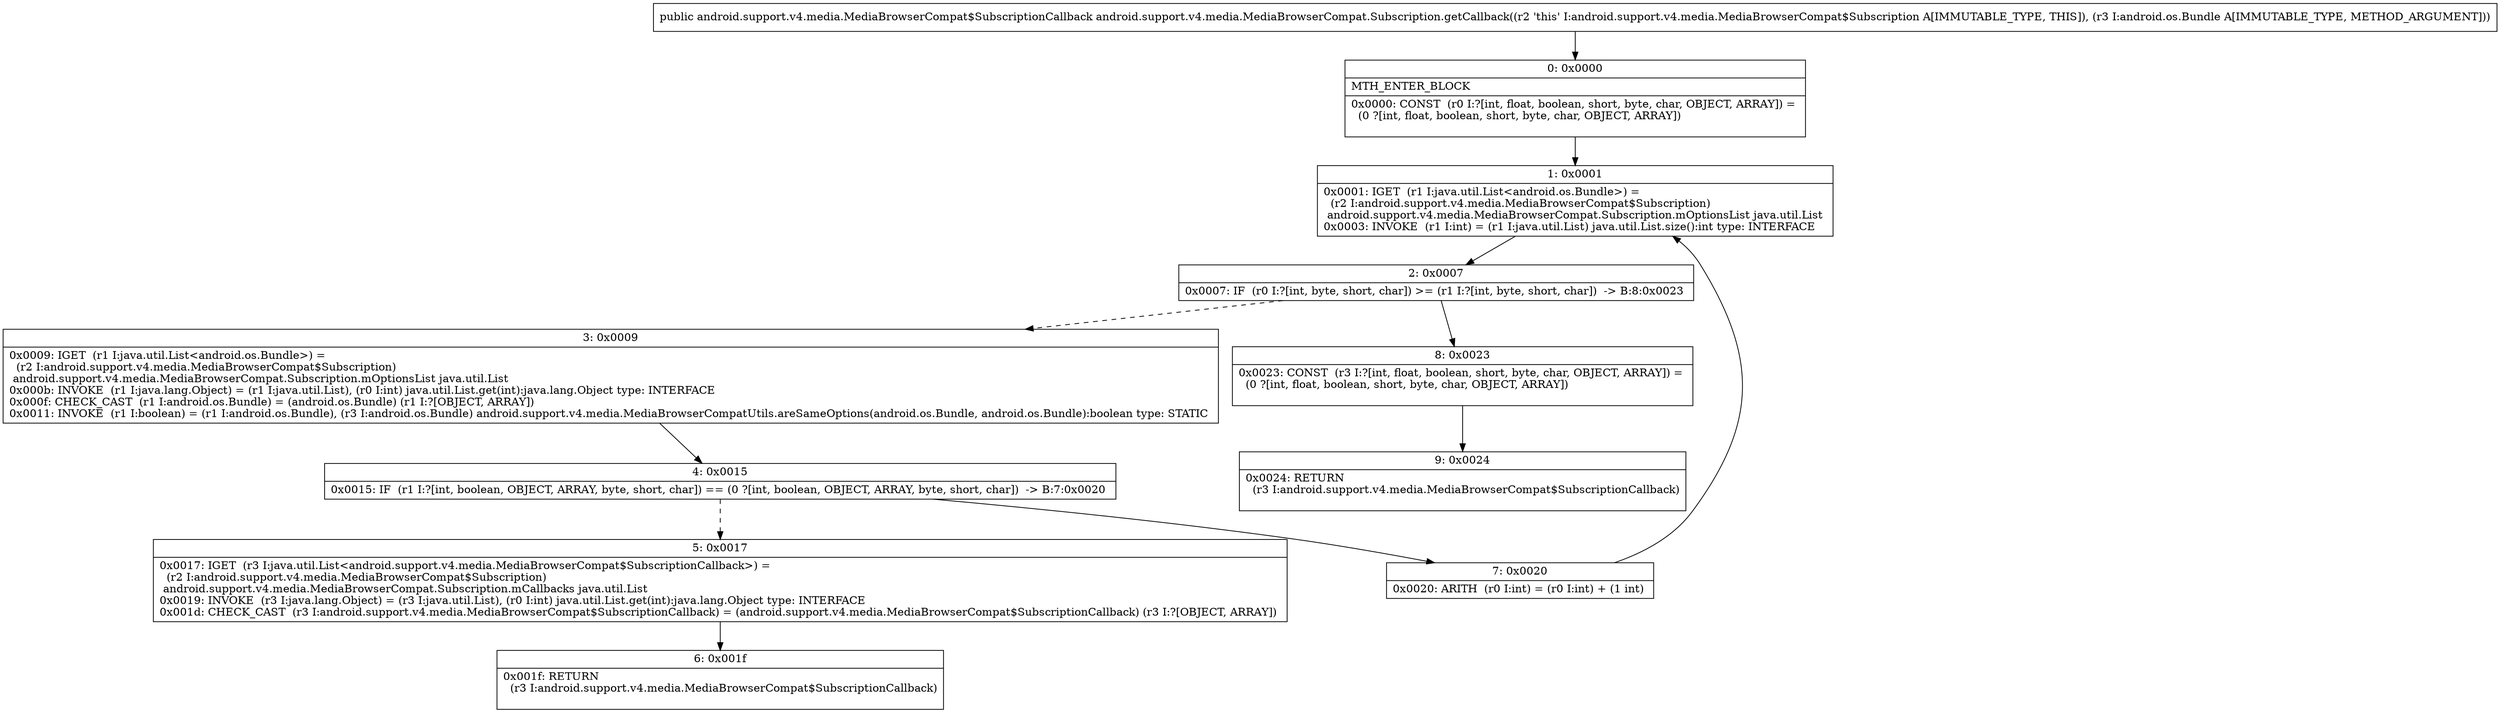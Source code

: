 digraph "CFG forandroid.support.v4.media.MediaBrowserCompat.Subscription.getCallback(Landroid\/os\/Bundle;)Landroid\/support\/v4\/media\/MediaBrowserCompat$SubscriptionCallback;" {
Node_0 [shape=record,label="{0\:\ 0x0000|MTH_ENTER_BLOCK\l|0x0000: CONST  (r0 I:?[int, float, boolean, short, byte, char, OBJECT, ARRAY]) = \l  (0 ?[int, float, boolean, short, byte, char, OBJECT, ARRAY])\l \l}"];
Node_1 [shape=record,label="{1\:\ 0x0001|0x0001: IGET  (r1 I:java.util.List\<android.os.Bundle\>) = \l  (r2 I:android.support.v4.media.MediaBrowserCompat$Subscription)\l android.support.v4.media.MediaBrowserCompat.Subscription.mOptionsList java.util.List \l0x0003: INVOKE  (r1 I:int) = (r1 I:java.util.List) java.util.List.size():int type: INTERFACE \l}"];
Node_2 [shape=record,label="{2\:\ 0x0007|0x0007: IF  (r0 I:?[int, byte, short, char]) \>= (r1 I:?[int, byte, short, char])  \-\> B:8:0x0023 \l}"];
Node_3 [shape=record,label="{3\:\ 0x0009|0x0009: IGET  (r1 I:java.util.List\<android.os.Bundle\>) = \l  (r2 I:android.support.v4.media.MediaBrowserCompat$Subscription)\l android.support.v4.media.MediaBrowserCompat.Subscription.mOptionsList java.util.List \l0x000b: INVOKE  (r1 I:java.lang.Object) = (r1 I:java.util.List), (r0 I:int) java.util.List.get(int):java.lang.Object type: INTERFACE \l0x000f: CHECK_CAST  (r1 I:android.os.Bundle) = (android.os.Bundle) (r1 I:?[OBJECT, ARRAY]) \l0x0011: INVOKE  (r1 I:boolean) = (r1 I:android.os.Bundle), (r3 I:android.os.Bundle) android.support.v4.media.MediaBrowserCompatUtils.areSameOptions(android.os.Bundle, android.os.Bundle):boolean type: STATIC \l}"];
Node_4 [shape=record,label="{4\:\ 0x0015|0x0015: IF  (r1 I:?[int, boolean, OBJECT, ARRAY, byte, short, char]) == (0 ?[int, boolean, OBJECT, ARRAY, byte, short, char])  \-\> B:7:0x0020 \l}"];
Node_5 [shape=record,label="{5\:\ 0x0017|0x0017: IGET  (r3 I:java.util.List\<android.support.v4.media.MediaBrowserCompat$SubscriptionCallback\>) = \l  (r2 I:android.support.v4.media.MediaBrowserCompat$Subscription)\l android.support.v4.media.MediaBrowserCompat.Subscription.mCallbacks java.util.List \l0x0019: INVOKE  (r3 I:java.lang.Object) = (r3 I:java.util.List), (r0 I:int) java.util.List.get(int):java.lang.Object type: INTERFACE \l0x001d: CHECK_CAST  (r3 I:android.support.v4.media.MediaBrowserCompat$SubscriptionCallback) = (android.support.v4.media.MediaBrowserCompat$SubscriptionCallback) (r3 I:?[OBJECT, ARRAY]) \l}"];
Node_6 [shape=record,label="{6\:\ 0x001f|0x001f: RETURN  \l  (r3 I:android.support.v4.media.MediaBrowserCompat$SubscriptionCallback)\l \l}"];
Node_7 [shape=record,label="{7\:\ 0x0020|0x0020: ARITH  (r0 I:int) = (r0 I:int) + (1 int) \l}"];
Node_8 [shape=record,label="{8\:\ 0x0023|0x0023: CONST  (r3 I:?[int, float, boolean, short, byte, char, OBJECT, ARRAY]) = \l  (0 ?[int, float, boolean, short, byte, char, OBJECT, ARRAY])\l \l}"];
Node_9 [shape=record,label="{9\:\ 0x0024|0x0024: RETURN  \l  (r3 I:android.support.v4.media.MediaBrowserCompat$SubscriptionCallback)\l \l}"];
MethodNode[shape=record,label="{public android.support.v4.media.MediaBrowserCompat$SubscriptionCallback android.support.v4.media.MediaBrowserCompat.Subscription.getCallback((r2 'this' I:android.support.v4.media.MediaBrowserCompat$Subscription A[IMMUTABLE_TYPE, THIS]), (r3 I:android.os.Bundle A[IMMUTABLE_TYPE, METHOD_ARGUMENT])) }"];
MethodNode -> Node_0;
Node_0 -> Node_1;
Node_1 -> Node_2;
Node_2 -> Node_3[style=dashed];
Node_2 -> Node_8;
Node_3 -> Node_4;
Node_4 -> Node_5[style=dashed];
Node_4 -> Node_7;
Node_5 -> Node_6;
Node_7 -> Node_1;
Node_8 -> Node_9;
}

